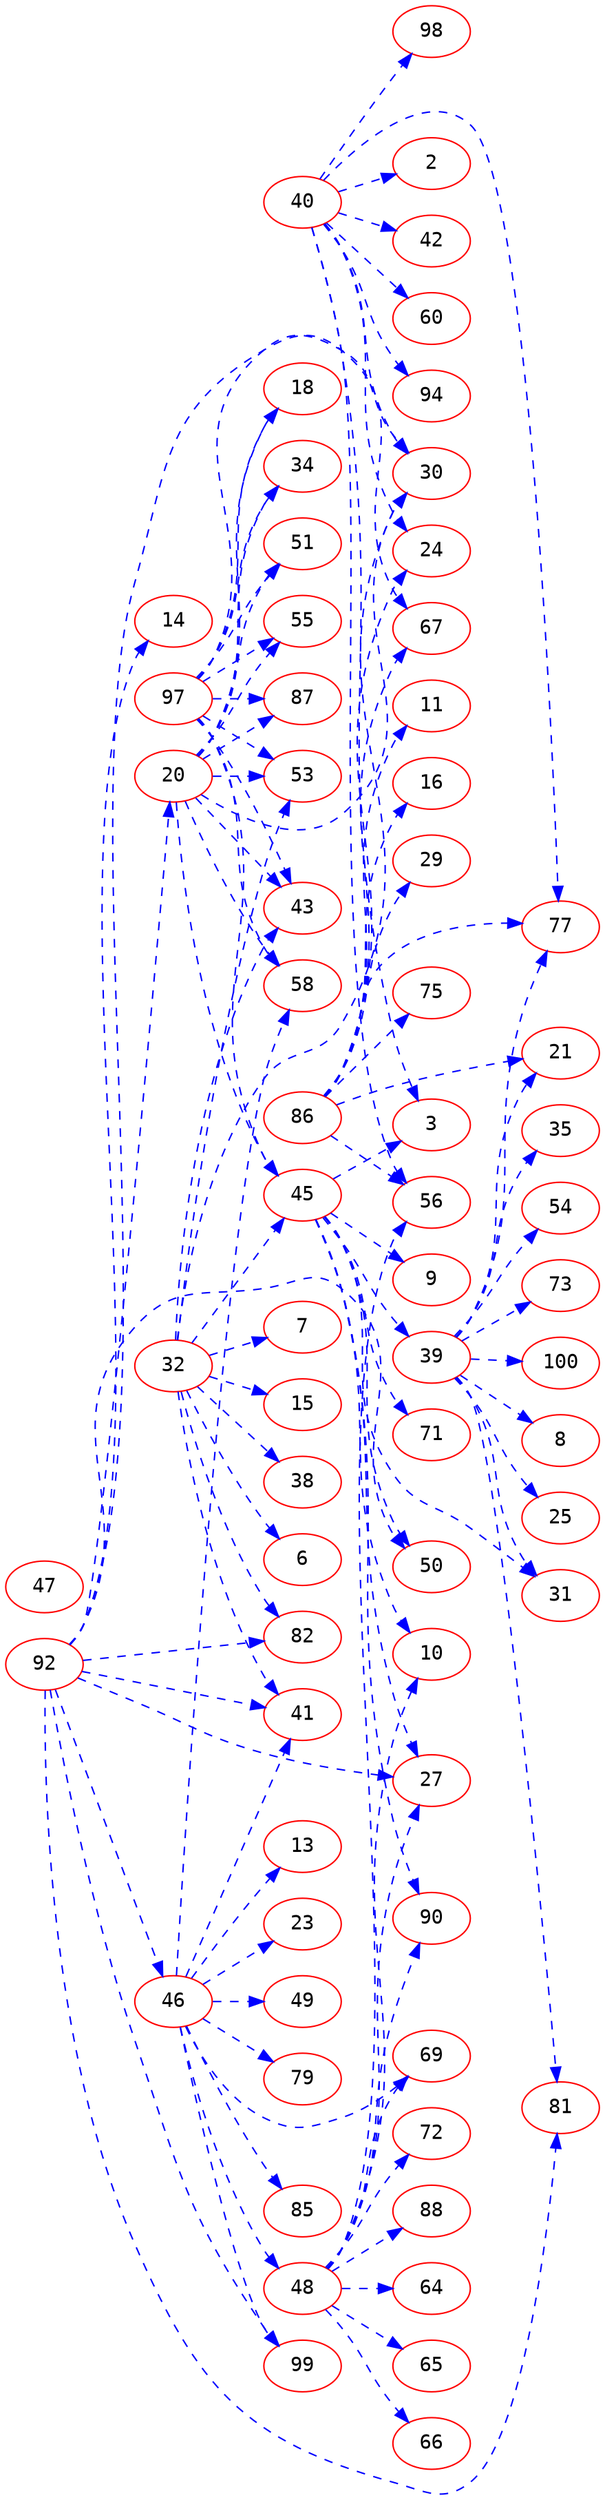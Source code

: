 digraph dumpedGraph {
		node[color=Red,fontname=Courier]
		edge[color=Blue,style=dashed]
		rankdir=LR; //Rank Direction Left to Right
		/*Total Nodes : 12 */
"20"->{"18" "30" "34" "43" "45" "51" "53" "55" "58" "87"}
"32"->{"6" "7" "15" "30" "38" "41" "43" "45" "53" "82"}
"39"->{"8" "21" "25" "31" "35" "54" "73" "77" "81" "100"}
"40"->{"2" "3" "24" "30" "42" "56" "60" "77" "94" "98"}
"45"->{"3" "9" "10" "27" "31" "39" "50" "71" "90"}
"46"->{"13" "23" "41" "48" "49" "58" "69" "79" "85" "99"}
"47"->{}
"48"->{"10" "27" "56" "64" "65" "66" "69" "72" "88" "90"}
"86"->{"11" "16" "21" "24" "29" "56" "67" "75" "77"}
"92"->{"14" "20" "27" "41" "46" "50" "67" "81" "82" "99"}
"97"->{"18" "30" "34" "43" "45" "51" "53" "55" "58" "87"}
"100"->{}
}